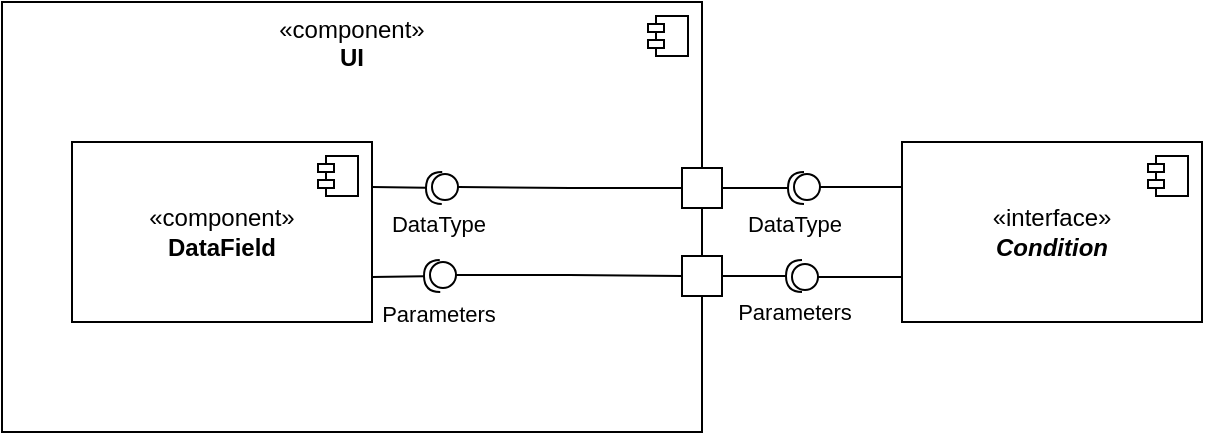 <mxfile version="22.1.5" type="device">
  <diagram name="Page-1" id="2GO6flcjruMHqw1jbpVg">
    <mxGraphModel dx="1050" dy="574" grid="1" gridSize="10" guides="1" tooltips="1" connect="1" arrows="1" fold="1" page="1" pageScale="1" pageWidth="1100" pageHeight="850" math="0" shadow="0">
      <root>
        <mxCell id="0" />
        <mxCell id="1" parent="0" />
        <mxCell id="JcRKv-q51x_LgkjwrklQ-1" value="«component»&lt;br&gt;&lt;b&gt;UI&lt;/b&gt;" style="html=1;dropTarget=0;whiteSpace=wrap;verticalAlign=top;" parent="1" vertex="1">
          <mxGeometry x="120" y="120" width="350" height="215" as="geometry" />
        </mxCell>
        <mxCell id="JcRKv-q51x_LgkjwrklQ-2" value="" style="shape=module;jettyWidth=8;jettyHeight=4;" parent="JcRKv-q51x_LgkjwrklQ-1" vertex="1">
          <mxGeometry x="1" width="20" height="20" relative="1" as="geometry">
            <mxPoint x="-27" y="7" as="offset" />
          </mxGeometry>
        </mxCell>
        <mxCell id="JcRKv-q51x_LgkjwrklQ-3" value="«component»&lt;br&gt;&lt;b&gt;DataField&lt;/b&gt;" style="html=1;dropTarget=0;whiteSpace=wrap;" parent="1" vertex="1">
          <mxGeometry x="155" y="190" width="150" height="90" as="geometry" />
        </mxCell>
        <mxCell id="JcRKv-q51x_LgkjwrklQ-4" value="" style="shape=module;jettyWidth=8;jettyHeight=4;" parent="JcRKv-q51x_LgkjwrklQ-3" vertex="1">
          <mxGeometry x="1" width="20" height="20" relative="1" as="geometry">
            <mxPoint x="-27" y="7" as="offset" />
          </mxGeometry>
        </mxCell>
        <mxCell id="JcRKv-q51x_LgkjwrklQ-5" value="" style="rounded=0;orthogonalLoop=1;jettySize=auto;html=1;endArrow=halfCircle;endFill=0;endSize=6;strokeWidth=1;sketch=0;fontSize=12;curved=1;exitX=1;exitY=0.25;exitDx=0;exitDy=0;" parent="1" source="JcRKv-q51x_LgkjwrklQ-3" edge="1">
          <mxGeometry relative="1" as="geometry">
            <mxPoint x="325" y="230" as="sourcePoint" />
            <mxPoint x="340" y="213" as="targetPoint" />
          </mxGeometry>
        </mxCell>
        <mxCell id="JcRKv-q51x_LgkjwrklQ-8" value="DataType" style="edgeLabel;html=1;align=center;verticalAlign=middle;resizable=0;points=[];" parent="JcRKv-q51x_LgkjwrklQ-5" vertex="1" connectable="0">
          <mxGeometry x="-0.028" relative="1" as="geometry">
            <mxPoint x="16" y="18" as="offset" />
          </mxGeometry>
        </mxCell>
        <mxCell id="JcRKv-q51x_LgkjwrklQ-6" value="" style="ellipse;whiteSpace=wrap;html=1;align=center;aspect=fixed;fillColor=none;strokeColor=none;resizable=0;perimeter=centerPerimeter;rotatable=0;allowArrows=0;points=[];outlineConnect=1;" parent="1" vertex="1">
          <mxGeometry x="510" y="270" width="10" height="10" as="geometry" />
        </mxCell>
        <mxCell id="OWtk-PBOLNnDGbB9wQLR-1" value="" style="rounded=0;orthogonalLoop=1;jettySize=auto;html=1;endArrow=halfCircle;endFill=0;endSize=6;strokeWidth=1;sketch=0;fontSize=12;curved=1;exitX=1;exitY=0.75;exitDx=0;exitDy=0;" edge="1" parent="1" source="JcRKv-q51x_LgkjwrklQ-3">
          <mxGeometry relative="1" as="geometry">
            <mxPoint x="315" y="223" as="sourcePoint" />
            <mxPoint x="339" y="257" as="targetPoint" />
          </mxGeometry>
        </mxCell>
        <mxCell id="OWtk-PBOLNnDGbB9wQLR-2" value="Parameters" style="edgeLabel;html=1;align=center;verticalAlign=middle;resizable=0;points=[];" vertex="1" connectable="0" parent="OWtk-PBOLNnDGbB9wQLR-1">
          <mxGeometry x="-0.028" relative="1" as="geometry">
            <mxPoint x="16" y="18" as="offset" />
          </mxGeometry>
        </mxCell>
        <mxCell id="OWtk-PBOLNnDGbB9wQLR-9" style="edgeStyle=orthogonalEdgeStyle;rounded=0;orthogonalLoop=1;jettySize=auto;html=1;exitX=0;exitY=0.5;exitDx=0;exitDy=0;entryX=1;entryY=0.5;entryDx=0;entryDy=0;endArrow=none;endFill=0;" edge="1" parent="1" source="OWtk-PBOLNnDGbB9wQLR-4" target="OWtk-PBOLNnDGbB9wQLR-8">
          <mxGeometry relative="1" as="geometry" />
        </mxCell>
        <mxCell id="OWtk-PBOLNnDGbB9wQLR-4" value="" style="rounded=0;whiteSpace=wrap;html=1;" vertex="1" parent="1">
          <mxGeometry x="460" y="203" width="20" height="20" as="geometry" />
        </mxCell>
        <mxCell id="OWtk-PBOLNnDGbB9wQLR-5" value="" style="rounded=0;whiteSpace=wrap;html=1;" vertex="1" parent="1">
          <mxGeometry x="460" y="247" width="20" height="20" as="geometry" />
        </mxCell>
        <mxCell id="OWtk-PBOLNnDGbB9wQLR-8" value="" style="ellipse;whiteSpace=wrap;html=1;aspect=fixed;" vertex="1" parent="1">
          <mxGeometry x="335" y="206" width="13" height="13" as="geometry" />
        </mxCell>
        <mxCell id="OWtk-PBOLNnDGbB9wQLR-11" style="edgeStyle=orthogonalEdgeStyle;rounded=0;orthogonalLoop=1;jettySize=auto;html=1;exitX=1;exitY=0.5;exitDx=0;exitDy=0;entryX=0;entryY=0.5;entryDx=0;entryDy=0;endArrow=none;endFill=0;" edge="1" parent="1" source="OWtk-PBOLNnDGbB9wQLR-10" target="OWtk-PBOLNnDGbB9wQLR-5">
          <mxGeometry relative="1" as="geometry" />
        </mxCell>
        <mxCell id="OWtk-PBOLNnDGbB9wQLR-10" value="" style="ellipse;whiteSpace=wrap;html=1;aspect=fixed;" vertex="1" parent="1">
          <mxGeometry x="334" y="250" width="13" height="13" as="geometry" />
        </mxCell>
        <mxCell id="OWtk-PBOLNnDGbB9wQLR-23" style="edgeStyle=orthogonalEdgeStyle;rounded=0;orthogonalLoop=1;jettySize=auto;html=1;exitX=0;exitY=0.25;exitDx=0;exitDy=0;entryX=1;entryY=0.5;entryDx=0;entryDy=0;endArrow=none;endFill=0;" edge="1" parent="1" source="OWtk-PBOLNnDGbB9wQLR-12" target="OWtk-PBOLNnDGbB9wQLR-21">
          <mxGeometry relative="1" as="geometry" />
        </mxCell>
        <mxCell id="OWtk-PBOLNnDGbB9wQLR-24" style="edgeStyle=orthogonalEdgeStyle;rounded=0;orthogonalLoop=1;jettySize=auto;html=1;exitX=0;exitY=0.75;exitDx=0;exitDy=0;entryX=1;entryY=0.5;entryDx=0;entryDy=0;endArrow=none;endFill=0;" edge="1" parent="1" source="OWtk-PBOLNnDGbB9wQLR-12" target="OWtk-PBOLNnDGbB9wQLR-22">
          <mxGeometry relative="1" as="geometry" />
        </mxCell>
        <mxCell id="OWtk-PBOLNnDGbB9wQLR-12" value="«interface»&lt;br&gt;&lt;b&gt;&lt;i&gt;Condition&lt;/i&gt;&lt;/b&gt;" style="html=1;dropTarget=0;whiteSpace=wrap;" vertex="1" parent="1">
          <mxGeometry x="570" y="190" width="150" height="90" as="geometry" />
        </mxCell>
        <mxCell id="OWtk-PBOLNnDGbB9wQLR-13" value="" style="shape=module;jettyWidth=8;jettyHeight=4;" vertex="1" parent="OWtk-PBOLNnDGbB9wQLR-12">
          <mxGeometry x="1" width="20" height="20" relative="1" as="geometry">
            <mxPoint x="-27" y="7" as="offset" />
          </mxGeometry>
        </mxCell>
        <mxCell id="OWtk-PBOLNnDGbB9wQLR-17" value="" style="rounded=0;orthogonalLoop=1;jettySize=auto;html=1;endArrow=halfCircle;endFill=0;endSize=6;strokeWidth=1;sketch=0;fontSize=12;curved=1;exitX=1;exitY=0.5;exitDx=0;exitDy=0;" edge="1" parent="1" source="OWtk-PBOLNnDGbB9wQLR-4">
          <mxGeometry relative="1" as="geometry">
            <mxPoint x="486" y="213" as="sourcePoint" />
            <mxPoint x="521" y="213" as="targetPoint" />
          </mxGeometry>
        </mxCell>
        <mxCell id="OWtk-PBOLNnDGbB9wQLR-18" value="DataType" style="edgeLabel;html=1;align=center;verticalAlign=middle;resizable=0;points=[];" vertex="1" connectable="0" parent="OWtk-PBOLNnDGbB9wQLR-17">
          <mxGeometry x="-0.028" relative="1" as="geometry">
            <mxPoint x="16" y="18" as="offset" />
          </mxGeometry>
        </mxCell>
        <mxCell id="OWtk-PBOLNnDGbB9wQLR-19" value="" style="rounded=0;orthogonalLoop=1;jettySize=auto;html=1;endArrow=halfCircle;endFill=0;endSize=6;strokeWidth=1;sketch=0;fontSize=12;curved=1;exitX=1;exitY=0.5;exitDx=0;exitDy=0;" edge="1" parent="1" source="OWtk-PBOLNnDGbB9wQLR-5">
          <mxGeometry relative="1" as="geometry">
            <mxPoint x="486" y="258" as="sourcePoint" />
            <mxPoint x="520" y="257" as="targetPoint" />
          </mxGeometry>
        </mxCell>
        <mxCell id="OWtk-PBOLNnDGbB9wQLR-20" value="Parameters" style="edgeLabel;html=1;align=center;verticalAlign=middle;resizable=0;points=[];" vertex="1" connectable="0" parent="OWtk-PBOLNnDGbB9wQLR-19">
          <mxGeometry x="-0.028" relative="1" as="geometry">
            <mxPoint x="16" y="18" as="offset" />
          </mxGeometry>
        </mxCell>
        <mxCell id="OWtk-PBOLNnDGbB9wQLR-21" value="" style="ellipse;whiteSpace=wrap;html=1;aspect=fixed;" vertex="1" parent="1">
          <mxGeometry x="516" y="206" width="13" height="13" as="geometry" />
        </mxCell>
        <mxCell id="OWtk-PBOLNnDGbB9wQLR-22" value="" style="ellipse;whiteSpace=wrap;html=1;aspect=fixed;" vertex="1" parent="1">
          <mxGeometry x="515" y="251" width="13" height="13" as="geometry" />
        </mxCell>
      </root>
    </mxGraphModel>
  </diagram>
</mxfile>
